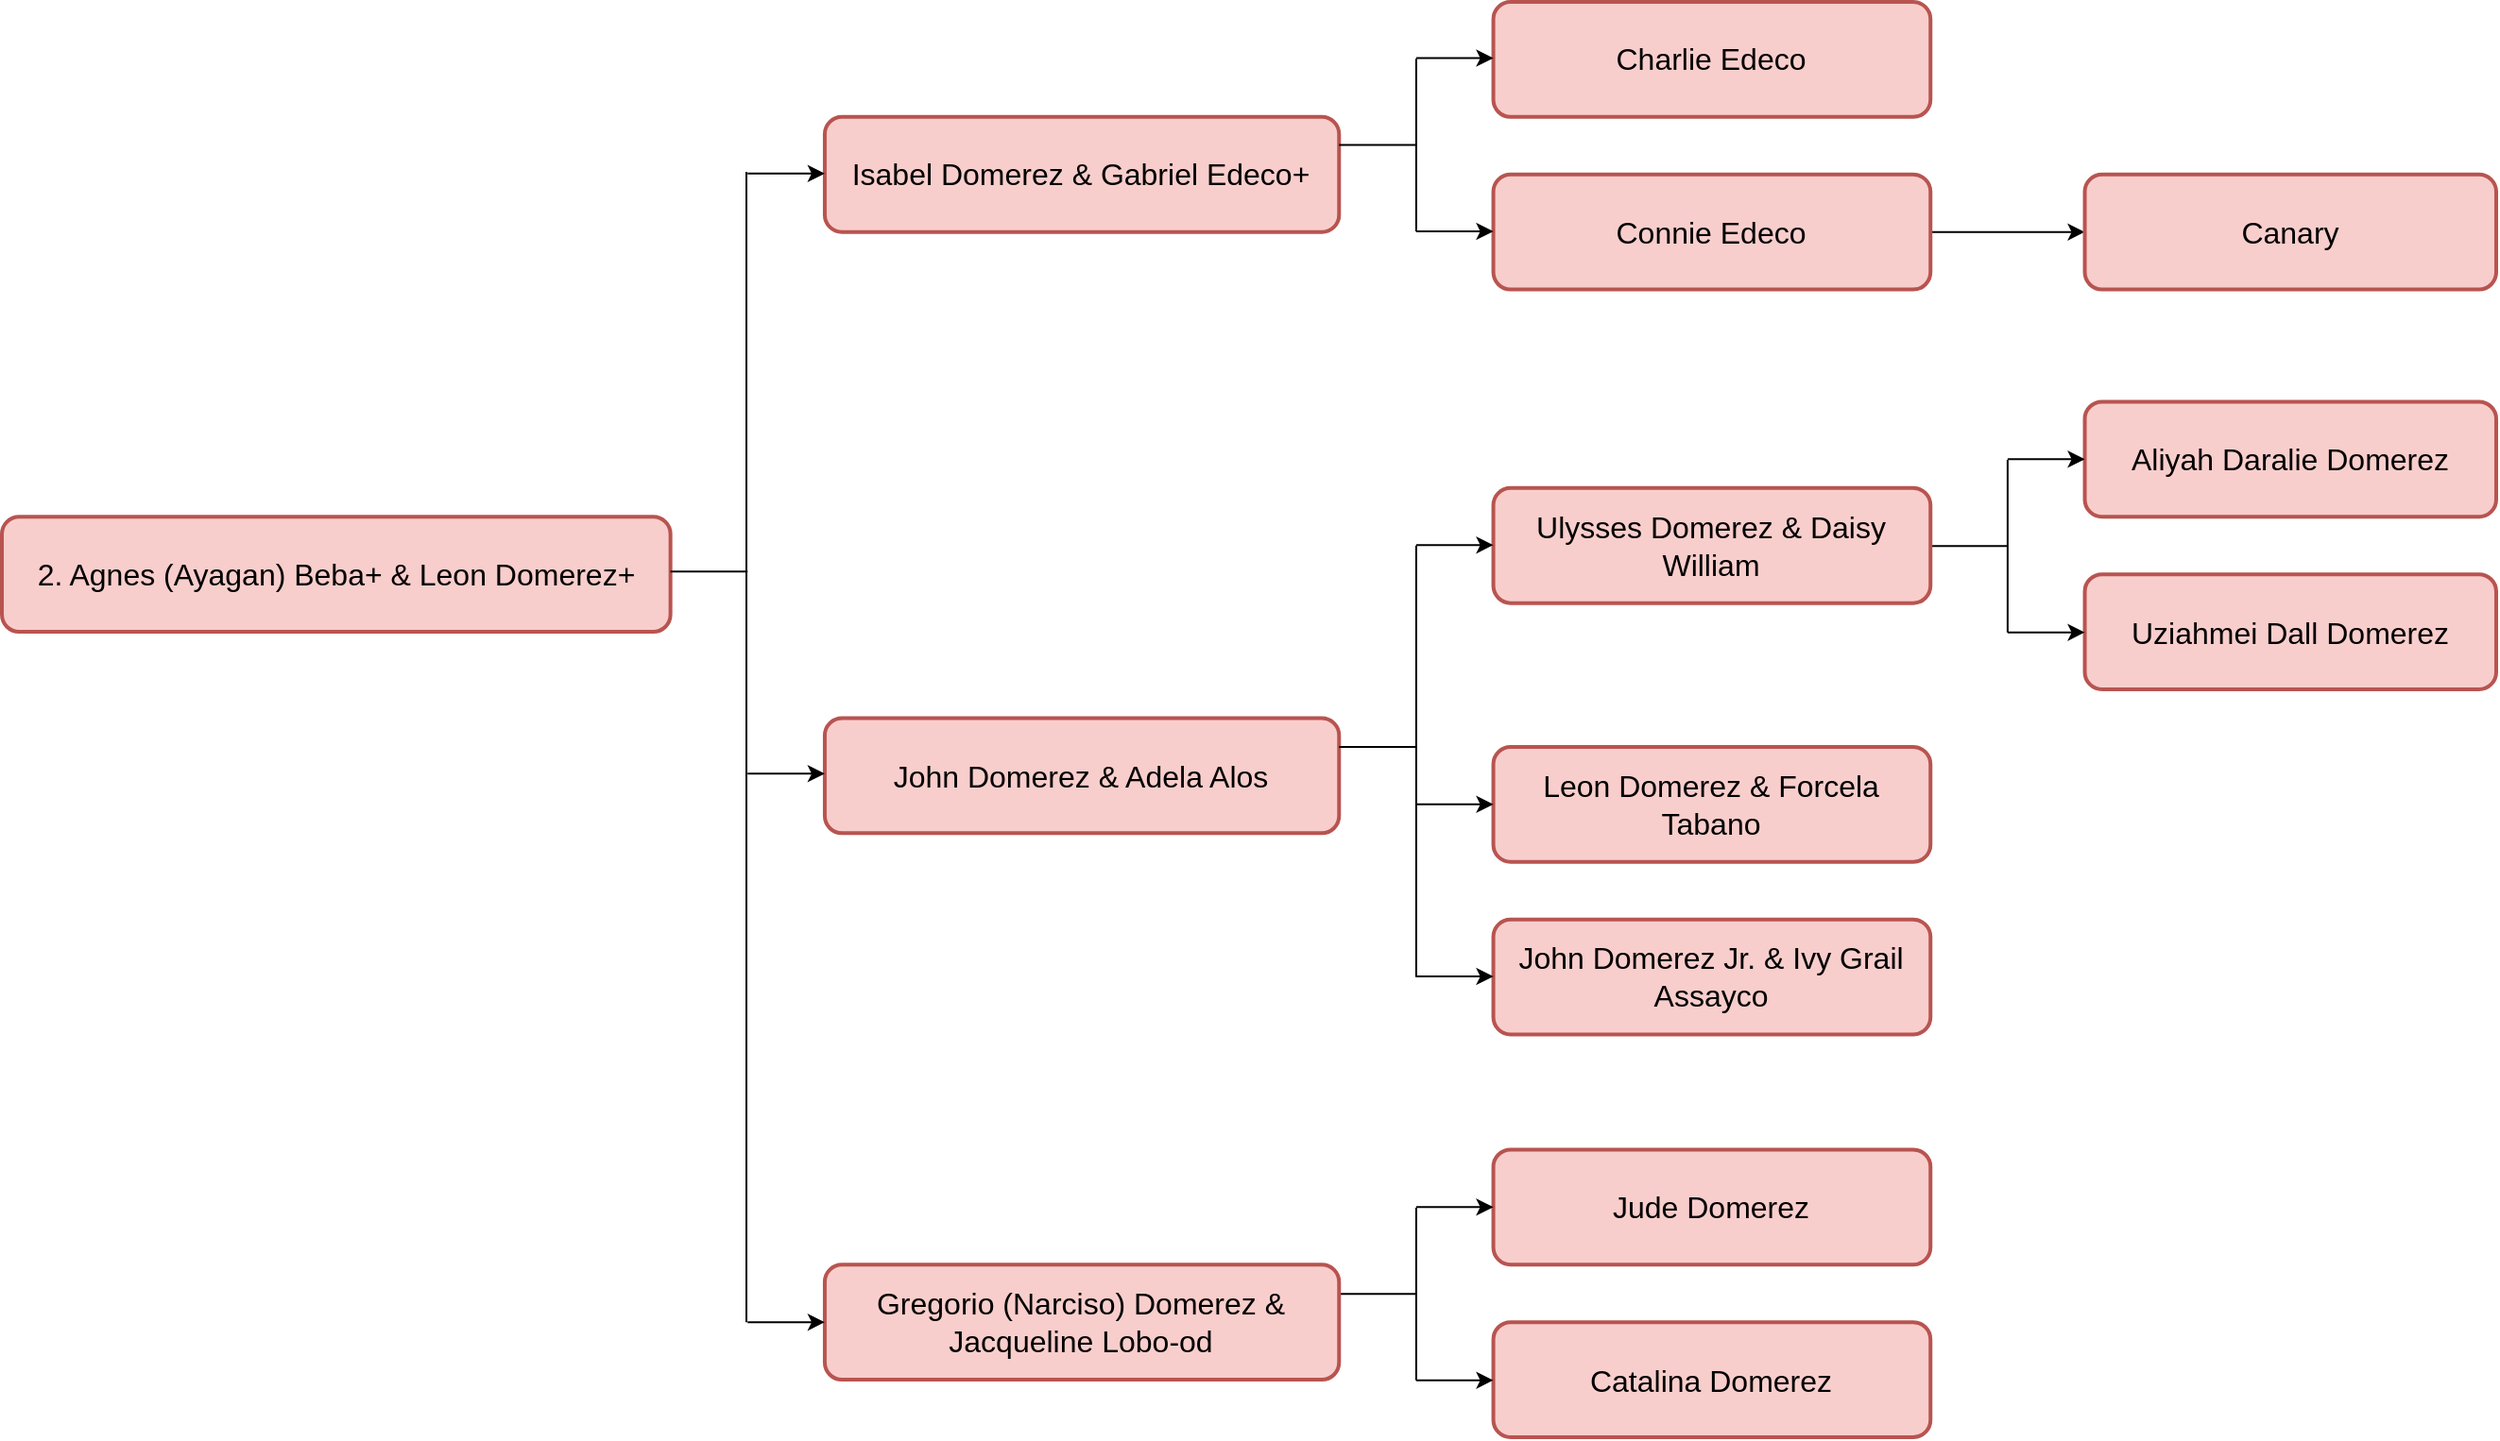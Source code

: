 <mxfile version="28.0.4">
  <diagram name="Page-1" id="Qc2j29BkZQCwujwfNHXb">
    <mxGraphModel dx="1695" dy="998" grid="1" gridSize="10" guides="1" tooltips="1" connect="1" arrows="1" fold="1" page="1" pageScale="1" pageWidth="1400" pageHeight="850" math="0" shadow="0">
      <root>
        <mxCell id="0" />
        <mxCell id="1" parent="0" />
        <mxCell id="mNVwAcbcl_QrP8iyDvm8-977" value="" style="group;fontSize=16;" vertex="1" connectable="0" parent="1">
          <mxGeometry x="40" y="40" width="1320" height="760" as="geometry" />
        </mxCell>
        <mxCell id="mNVwAcbcl_QrP8iyDvm8-941" value="Isabel Domerez &amp;amp; Gabriel Edeco+" style="whiteSpace=wrap;html=1;rounded=1;strokeColor=#b85450;fillColor=#f8cecc;strokeWidth=2;fontSize=16;" vertex="1" parent="mNVwAcbcl_QrP8iyDvm8-977">
          <mxGeometry x="435.464" y="60.922" width="272.165" height="60.922" as="geometry" />
        </mxCell>
        <mxCell id="mNVwAcbcl_QrP8iyDvm8-942" value="Charlie Edeco" style="rounded=1;whiteSpace=wrap;html=1;fillColor=#f8cecc;strokeColor=#b85450;strokeWidth=2;fontSize=16;" vertex="1" parent="mNVwAcbcl_QrP8iyDvm8-977">
          <mxGeometry x="789.278" width="231.34" height="60.922" as="geometry" />
        </mxCell>
        <mxCell id="mNVwAcbcl_QrP8iyDvm8-943" value="" style="edgeStyle=orthogonalEdgeStyle;rounded=0;orthogonalLoop=1;jettySize=auto;html=1;fontFamily=Helvetica;fontSize=16;fontColor=default;" edge="1" parent="mNVwAcbcl_QrP8iyDvm8-977" source="mNVwAcbcl_QrP8iyDvm8-944" target="mNVwAcbcl_QrP8iyDvm8-945">
          <mxGeometry relative="1" as="geometry" />
        </mxCell>
        <mxCell id="mNVwAcbcl_QrP8iyDvm8-944" value="Connie Edeco" style="rounded=1;whiteSpace=wrap;html=1;fillColor=#f8cecc;strokeColor=#b85450;strokeWidth=2;fontSize=16;" vertex="1" parent="mNVwAcbcl_QrP8iyDvm8-977">
          <mxGeometry x="789.278" y="91.383" width="231.34" height="60.922" as="geometry" />
        </mxCell>
        <mxCell id="mNVwAcbcl_QrP8iyDvm8-945" value="Canary" style="whiteSpace=wrap;html=1;rounded=1;fillColor=#f8cecc;strokeColor=#b85450;strokeWidth=2;fontSize=16;" vertex="1" parent="mNVwAcbcl_QrP8iyDvm8-977">
          <mxGeometry x="1102.268" y="91.383" width="217.732" height="60.922" as="geometry" />
        </mxCell>
        <mxCell id="mNVwAcbcl_QrP8iyDvm8-946" value="" style="endArrow=classic;html=1;rounded=0;fontFamily=Helvetica;fontSize=16;fontColor=default;" edge="1" parent="mNVwAcbcl_QrP8iyDvm8-977">
          <mxGeometry width="50" height="50" relative="1" as="geometry">
            <mxPoint x="748.454" y="121.493" as="sourcePoint" />
            <mxPoint x="789.278" y="121.493" as="targetPoint" />
          </mxGeometry>
        </mxCell>
        <mxCell id="mNVwAcbcl_QrP8iyDvm8-947" value="" style="endArrow=classic;html=1;rounded=0;fontFamily=Helvetica;fontSize=16;fontColor=default;" edge="1" parent="mNVwAcbcl_QrP8iyDvm8-977">
          <mxGeometry width="50" height="50" relative="1" as="geometry">
            <mxPoint x="748.454" y="29.806" as="sourcePoint" />
            <mxPoint x="789.278" y="29.806" as="targetPoint" />
          </mxGeometry>
        </mxCell>
        <mxCell id="mNVwAcbcl_QrP8iyDvm8-948" value="" style="endArrow=none;html=1;rounded=0;fontFamily=Helvetica;fontSize=16;fontColor=default;" edge="1" parent="mNVwAcbcl_QrP8iyDvm8-977">
          <mxGeometry width="50" height="50" relative="1" as="geometry">
            <mxPoint x="748.454" y="121.493" as="sourcePoint" />
            <mxPoint x="748.454" y="30.111" as="targetPoint" />
          </mxGeometry>
        </mxCell>
        <mxCell id="mNVwAcbcl_QrP8iyDvm8-949" value="" style="endArrow=none;html=1;rounded=0;fontFamily=Helvetica;fontSize=16;fontColor=default;exitX=1;exitY=0.5;exitDx=0;exitDy=0;" edge="1" parent="mNVwAcbcl_QrP8iyDvm8-977">
          <mxGeometry width="50" height="50" relative="1" as="geometry">
            <mxPoint x="707.629" y="75.802" as="sourcePoint" />
            <mxPoint x="748.454" y="75.802" as="targetPoint" />
          </mxGeometry>
        </mxCell>
        <mxCell id="mNVwAcbcl_QrP8iyDvm8-950" value="John Domerez &amp;amp; Adela Alos" style="whiteSpace=wrap;html=1;rounded=1;strokeColor=#b85450;fillColor=#f8cecc;strokeWidth=2;fontSize=16;" vertex="1" parent="mNVwAcbcl_QrP8iyDvm8-977">
          <mxGeometry x="435.464" y="379.238" width="272.165" height="60.922" as="geometry" />
        </mxCell>
        <mxCell id="mNVwAcbcl_QrP8iyDvm8-951" value="Aliyah Daralie Domerez" style="whiteSpace=wrap;html=1;rounded=1;fillColor=#f8cecc;strokeColor=#b85450;strokeWidth=2;fontSize=16;" vertex="1" parent="mNVwAcbcl_QrP8iyDvm8-977">
          <mxGeometry x="1102.268" y="211.703" width="217.732" height="60.922" as="geometry" />
        </mxCell>
        <mxCell id="mNVwAcbcl_QrP8iyDvm8-952" value="Uziahmei Dall Domerez" style="whiteSpace=wrap;html=1;rounded=1;fillColor=#f8cecc;strokeColor=#b85450;strokeWidth=2;fontSize=16;" vertex="1" parent="mNVwAcbcl_QrP8iyDvm8-977">
          <mxGeometry x="1102.268" y="303.086" width="217.732" height="60.922" as="geometry" />
        </mxCell>
        <mxCell id="mNVwAcbcl_QrP8iyDvm8-953" value="" style="endArrow=classic;html=1;rounded=0;fontFamily=Helvetica;fontSize=16;fontColor=default;" edge="1" parent="mNVwAcbcl_QrP8iyDvm8-977">
          <mxGeometry width="50" height="50" relative="1" as="geometry">
            <mxPoint x="1061.443" y="333.852" as="sourcePoint" />
            <mxPoint x="1102.268" y="333.852" as="targetPoint" />
          </mxGeometry>
        </mxCell>
        <mxCell id="mNVwAcbcl_QrP8iyDvm8-954" value="" style="endArrow=classic;html=1;rounded=0;fontFamily=Helvetica;fontSize=16;fontColor=default;" edge="1" parent="mNVwAcbcl_QrP8iyDvm8-977">
          <mxGeometry width="50" height="50" relative="1" as="geometry">
            <mxPoint x="1061.443" y="242.164" as="sourcePoint" />
            <mxPoint x="1102.268" y="242.164" as="targetPoint" />
          </mxGeometry>
        </mxCell>
        <mxCell id="mNVwAcbcl_QrP8iyDvm8-955" value="" style="endArrow=none;html=1;rounded=0;fontFamily=Helvetica;fontSize=16;fontColor=default;" edge="1" parent="mNVwAcbcl_QrP8iyDvm8-977">
          <mxGeometry width="50" height="50" relative="1" as="geometry">
            <mxPoint x="1061.443" y="333.852" as="sourcePoint" />
            <mxPoint x="1061.443" y="242.469" as="targetPoint" />
          </mxGeometry>
        </mxCell>
        <mxCell id="mNVwAcbcl_QrP8iyDvm8-956" value="" style="endArrow=none;html=1;rounded=0;fontFamily=Helvetica;fontSize=16;fontColor=default;exitX=1;exitY=0.5;exitDx=0;exitDy=0;" edge="1" parent="mNVwAcbcl_QrP8iyDvm8-977">
          <mxGeometry width="50" height="50" relative="1" as="geometry">
            <mxPoint x="1020.619" y="288.16" as="sourcePoint" />
            <mxPoint x="1061.443" y="288.16" as="targetPoint" />
          </mxGeometry>
        </mxCell>
        <mxCell id="mNVwAcbcl_QrP8iyDvm8-957" value="Ulysses Domerez &amp;amp; Daisy William" style="rounded=1;whiteSpace=wrap;html=1;fillColor=#f8cecc;strokeColor=#b85450;strokeWidth=2;fontSize=16;" vertex="1" parent="mNVwAcbcl_QrP8iyDvm8-977">
          <mxGeometry x="789.278" y="257.395" width="231.34" height="60.922" as="geometry" />
        </mxCell>
        <mxCell id="mNVwAcbcl_QrP8iyDvm8-958" value="Leon Domerez &amp;amp; Forcela Tabano" style="rounded=1;whiteSpace=wrap;html=1;fillColor=#f8cecc;strokeColor=#b85450;strokeWidth=2;fontSize=16;" vertex="1" parent="mNVwAcbcl_QrP8iyDvm8-977">
          <mxGeometry x="789.278" y="394.469" width="231.34" height="60.922" as="geometry" />
        </mxCell>
        <mxCell id="mNVwAcbcl_QrP8iyDvm8-959" value="John Domerez Jr. &amp;amp; Ivy Grail Assayco" style="rounded=1;whiteSpace=wrap;html=1;fillColor=#f8cecc;strokeColor=#b85450;strokeWidth=2;fontSize=16;" vertex="1" parent="mNVwAcbcl_QrP8iyDvm8-977">
          <mxGeometry x="789.278" y="485.852" width="231.34" height="60.922" as="geometry" />
        </mxCell>
        <mxCell id="mNVwAcbcl_QrP8iyDvm8-960" value="" style="endArrow=classic;html=1;rounded=0;fontFamily=Helvetica;fontSize=16;fontColor=default;" edge="1" parent="mNVwAcbcl_QrP8iyDvm8-977">
          <mxGeometry width="50" height="50" relative="1" as="geometry">
            <mxPoint x="748.454" y="287.597" as="sourcePoint" />
            <mxPoint x="789.278" y="287.597" as="targetPoint" />
          </mxGeometry>
        </mxCell>
        <mxCell id="mNVwAcbcl_QrP8iyDvm8-961" value="" style="endArrow=classic;html=1;rounded=0;fontFamily=Helvetica;fontSize=16;fontColor=default;" edge="1" parent="mNVwAcbcl_QrP8iyDvm8-977">
          <mxGeometry width="50" height="50" relative="1" as="geometry">
            <mxPoint x="748.454" y="424.93" as="sourcePoint" />
            <mxPoint x="789.278" y="424.93" as="targetPoint" />
          </mxGeometry>
        </mxCell>
        <mxCell id="mNVwAcbcl_QrP8iyDvm8-962" value="" style="endArrow=classic;html=1;rounded=0;fontFamily=Helvetica;fontSize=16;fontColor=default;" edge="1" parent="mNVwAcbcl_QrP8iyDvm8-977">
          <mxGeometry width="50" height="50" relative="1" as="geometry">
            <mxPoint x="748.454" y="516.054" as="sourcePoint" />
            <mxPoint x="789.278" y="516.054" as="targetPoint" />
          </mxGeometry>
        </mxCell>
        <mxCell id="mNVwAcbcl_QrP8iyDvm8-963" value="" style="endArrow=none;html=1;rounded=0;fontFamily=Helvetica;fontSize=16;fontColor=default;" edge="1" parent="mNVwAcbcl_QrP8iyDvm8-977">
          <mxGeometry width="50" height="50" relative="1" as="geometry">
            <mxPoint x="748.454" y="516.313" as="sourcePoint" />
            <mxPoint x="748.454" y="287.856" as="targetPoint" />
          </mxGeometry>
        </mxCell>
        <mxCell id="mNVwAcbcl_QrP8iyDvm8-964" value="" style="endArrow=none;html=1;rounded=0;fontFamily=Helvetica;fontSize=16;fontColor=default;" edge="1" parent="mNVwAcbcl_QrP8iyDvm8-977">
          <mxGeometry width="50" height="50" relative="1" as="geometry">
            <mxPoint x="707.629" y="394.469" as="sourcePoint" />
            <mxPoint x="748.454" y="394.469" as="targetPoint" />
          </mxGeometry>
        </mxCell>
        <mxCell id="mNVwAcbcl_QrP8iyDvm8-965" value="Jude Domerez" style="rounded=1;whiteSpace=wrap;html=1;fillColor=#f8cecc;strokeColor=#b85450;strokeWidth=2;fontSize=16;" vertex="1" parent="mNVwAcbcl_QrP8iyDvm8-977">
          <mxGeometry x="789.278" y="607.695" width="231.34" height="60.922" as="geometry" />
        </mxCell>
        <mxCell id="mNVwAcbcl_QrP8iyDvm8-966" value="Catalina Domerez" style="rounded=1;whiteSpace=wrap;html=1;fillColor=#f8cecc;strokeColor=#b85450;strokeWidth=2;fontSize=16;" vertex="1" parent="mNVwAcbcl_QrP8iyDvm8-977">
          <mxGeometry x="789.278" y="699.078" width="231.34" height="60.922" as="geometry" />
        </mxCell>
        <mxCell id="mNVwAcbcl_QrP8iyDvm8-967" value="" style="endArrow=classic;html=1;rounded=0;fontFamily=Helvetica;fontSize=16;fontColor=default;" edge="1" parent="mNVwAcbcl_QrP8iyDvm8-977">
          <mxGeometry width="50" height="50" relative="1" as="geometry">
            <mxPoint x="748.454" y="729.844" as="sourcePoint" />
            <mxPoint x="789.278" y="729.844" as="targetPoint" />
          </mxGeometry>
        </mxCell>
        <mxCell id="mNVwAcbcl_QrP8iyDvm8-968" value="" style="endArrow=classic;html=1;rounded=0;fontFamily=Helvetica;fontSize=16;fontColor=default;" edge="1" parent="mNVwAcbcl_QrP8iyDvm8-977">
          <mxGeometry width="50" height="50" relative="1" as="geometry">
            <mxPoint x="748.454" y="638.156" as="sourcePoint" />
            <mxPoint x="789.278" y="638.156" as="targetPoint" />
          </mxGeometry>
        </mxCell>
        <mxCell id="mNVwAcbcl_QrP8iyDvm8-969" value="" style="endArrow=none;html=1;rounded=0;fontFamily=Helvetica;fontSize=16;fontColor=default;" edge="1" parent="mNVwAcbcl_QrP8iyDvm8-977">
          <mxGeometry width="50" height="50" relative="1" as="geometry">
            <mxPoint x="748.454" y="729.844" as="sourcePoint" />
            <mxPoint x="748.454" y="638.461" as="targetPoint" />
          </mxGeometry>
        </mxCell>
        <mxCell id="mNVwAcbcl_QrP8iyDvm8-970" value="" style="endArrow=none;html=1;rounded=0;fontFamily=Helvetica;fontSize=16;fontColor=default;exitX=1;exitY=0.5;exitDx=0;exitDy=0;" edge="1" parent="mNVwAcbcl_QrP8iyDvm8-977">
          <mxGeometry width="50" height="50" relative="1" as="geometry">
            <mxPoint x="707.629" y="684.152" as="sourcePoint" />
            <mxPoint x="748.454" y="684.152" as="targetPoint" />
          </mxGeometry>
        </mxCell>
        <mxCell id="mNVwAcbcl_QrP8iyDvm8-971" value="Gregorio (Narciso) Domerez &amp;amp; Jacqueline Lobo-od" style="whiteSpace=wrap;html=1;rounded=1;strokeColor=#b85450;fillColor=#f8cecc;strokeWidth=2;fontSize=16;" vertex="1" parent="mNVwAcbcl_QrP8iyDvm8-977">
          <mxGeometry x="435.464" y="668.617" width="272.165" height="60.922" as="geometry" />
        </mxCell>
        <mxCell id="mNVwAcbcl_QrP8iyDvm8-972" value="" style="endArrow=classic;html=1;rounded=0;fontFamily=Helvetica;fontSize=16;fontColor=default;" edge="1" parent="mNVwAcbcl_QrP8iyDvm8-977">
          <mxGeometry width="50" height="50" relative="1" as="geometry">
            <mxPoint x="394.639" y="699.078" as="sourcePoint" />
            <mxPoint x="435.464" y="699.078" as="targetPoint" />
          </mxGeometry>
        </mxCell>
        <mxCell id="mNVwAcbcl_QrP8iyDvm8-973" value="" style="endArrow=classic;html=1;rounded=0;fontFamily=Helvetica;fontSize=16;fontColor=default;" edge="1" parent="mNVwAcbcl_QrP8iyDvm8-977">
          <mxGeometry width="50" height="50" relative="1" as="geometry">
            <mxPoint x="394.639" y="408.679" as="sourcePoint" />
            <mxPoint x="435.464" y="408.679" as="targetPoint" />
          </mxGeometry>
        </mxCell>
        <mxCell id="mNVwAcbcl_QrP8iyDvm8-974" value="" style="endArrow=classic;html=1;rounded=0;fontFamily=Helvetica;fontSize=16;fontColor=default;" edge="1" parent="mNVwAcbcl_QrP8iyDvm8-977">
          <mxGeometry width="50" height="50" relative="1" as="geometry">
            <mxPoint x="394.639" y="90.88" as="sourcePoint" />
            <mxPoint x="435.464" y="90.88" as="targetPoint" />
          </mxGeometry>
        </mxCell>
        <mxCell id="mNVwAcbcl_QrP8iyDvm8-975" value="2. Agnes (Ayagan) Beba+ &amp;amp; Leon Domerez+" style="rounded=1;whiteSpace=wrap;html=1;strokeColor=#b85450;fillColor=#f8cecc;strokeWidth=2;fontSize=16;" vertex="1" parent="mNVwAcbcl_QrP8iyDvm8-977">
          <mxGeometry y="272.625" width="353.814" height="60.922" as="geometry" />
        </mxCell>
        <mxCell id="mNVwAcbcl_QrP8iyDvm8-976" value="" style="endArrow=none;html=1;rounded=0;fontSize=16;" edge="1" parent="mNVwAcbcl_QrP8iyDvm8-977">
          <mxGeometry width="50" height="50" relative="1" as="geometry">
            <mxPoint x="353.814" y="301.563" as="sourcePoint" />
            <mxPoint x="394.639" y="301.563" as="targetPoint" />
          </mxGeometry>
        </mxCell>
        <mxCell id="mNVwAcbcl_QrP8iyDvm8-978" value="" style="endArrow=none;html=1;rounded=0;fontSize=16;" edge="1" parent="mNVwAcbcl_QrP8iyDvm8-977">
          <mxGeometry width="50" height="50" relative="1" as="geometry">
            <mxPoint x="394" y="699.08" as="sourcePoint" />
            <mxPoint x="394" y="90" as="targetPoint" />
          </mxGeometry>
        </mxCell>
      </root>
    </mxGraphModel>
  </diagram>
</mxfile>
